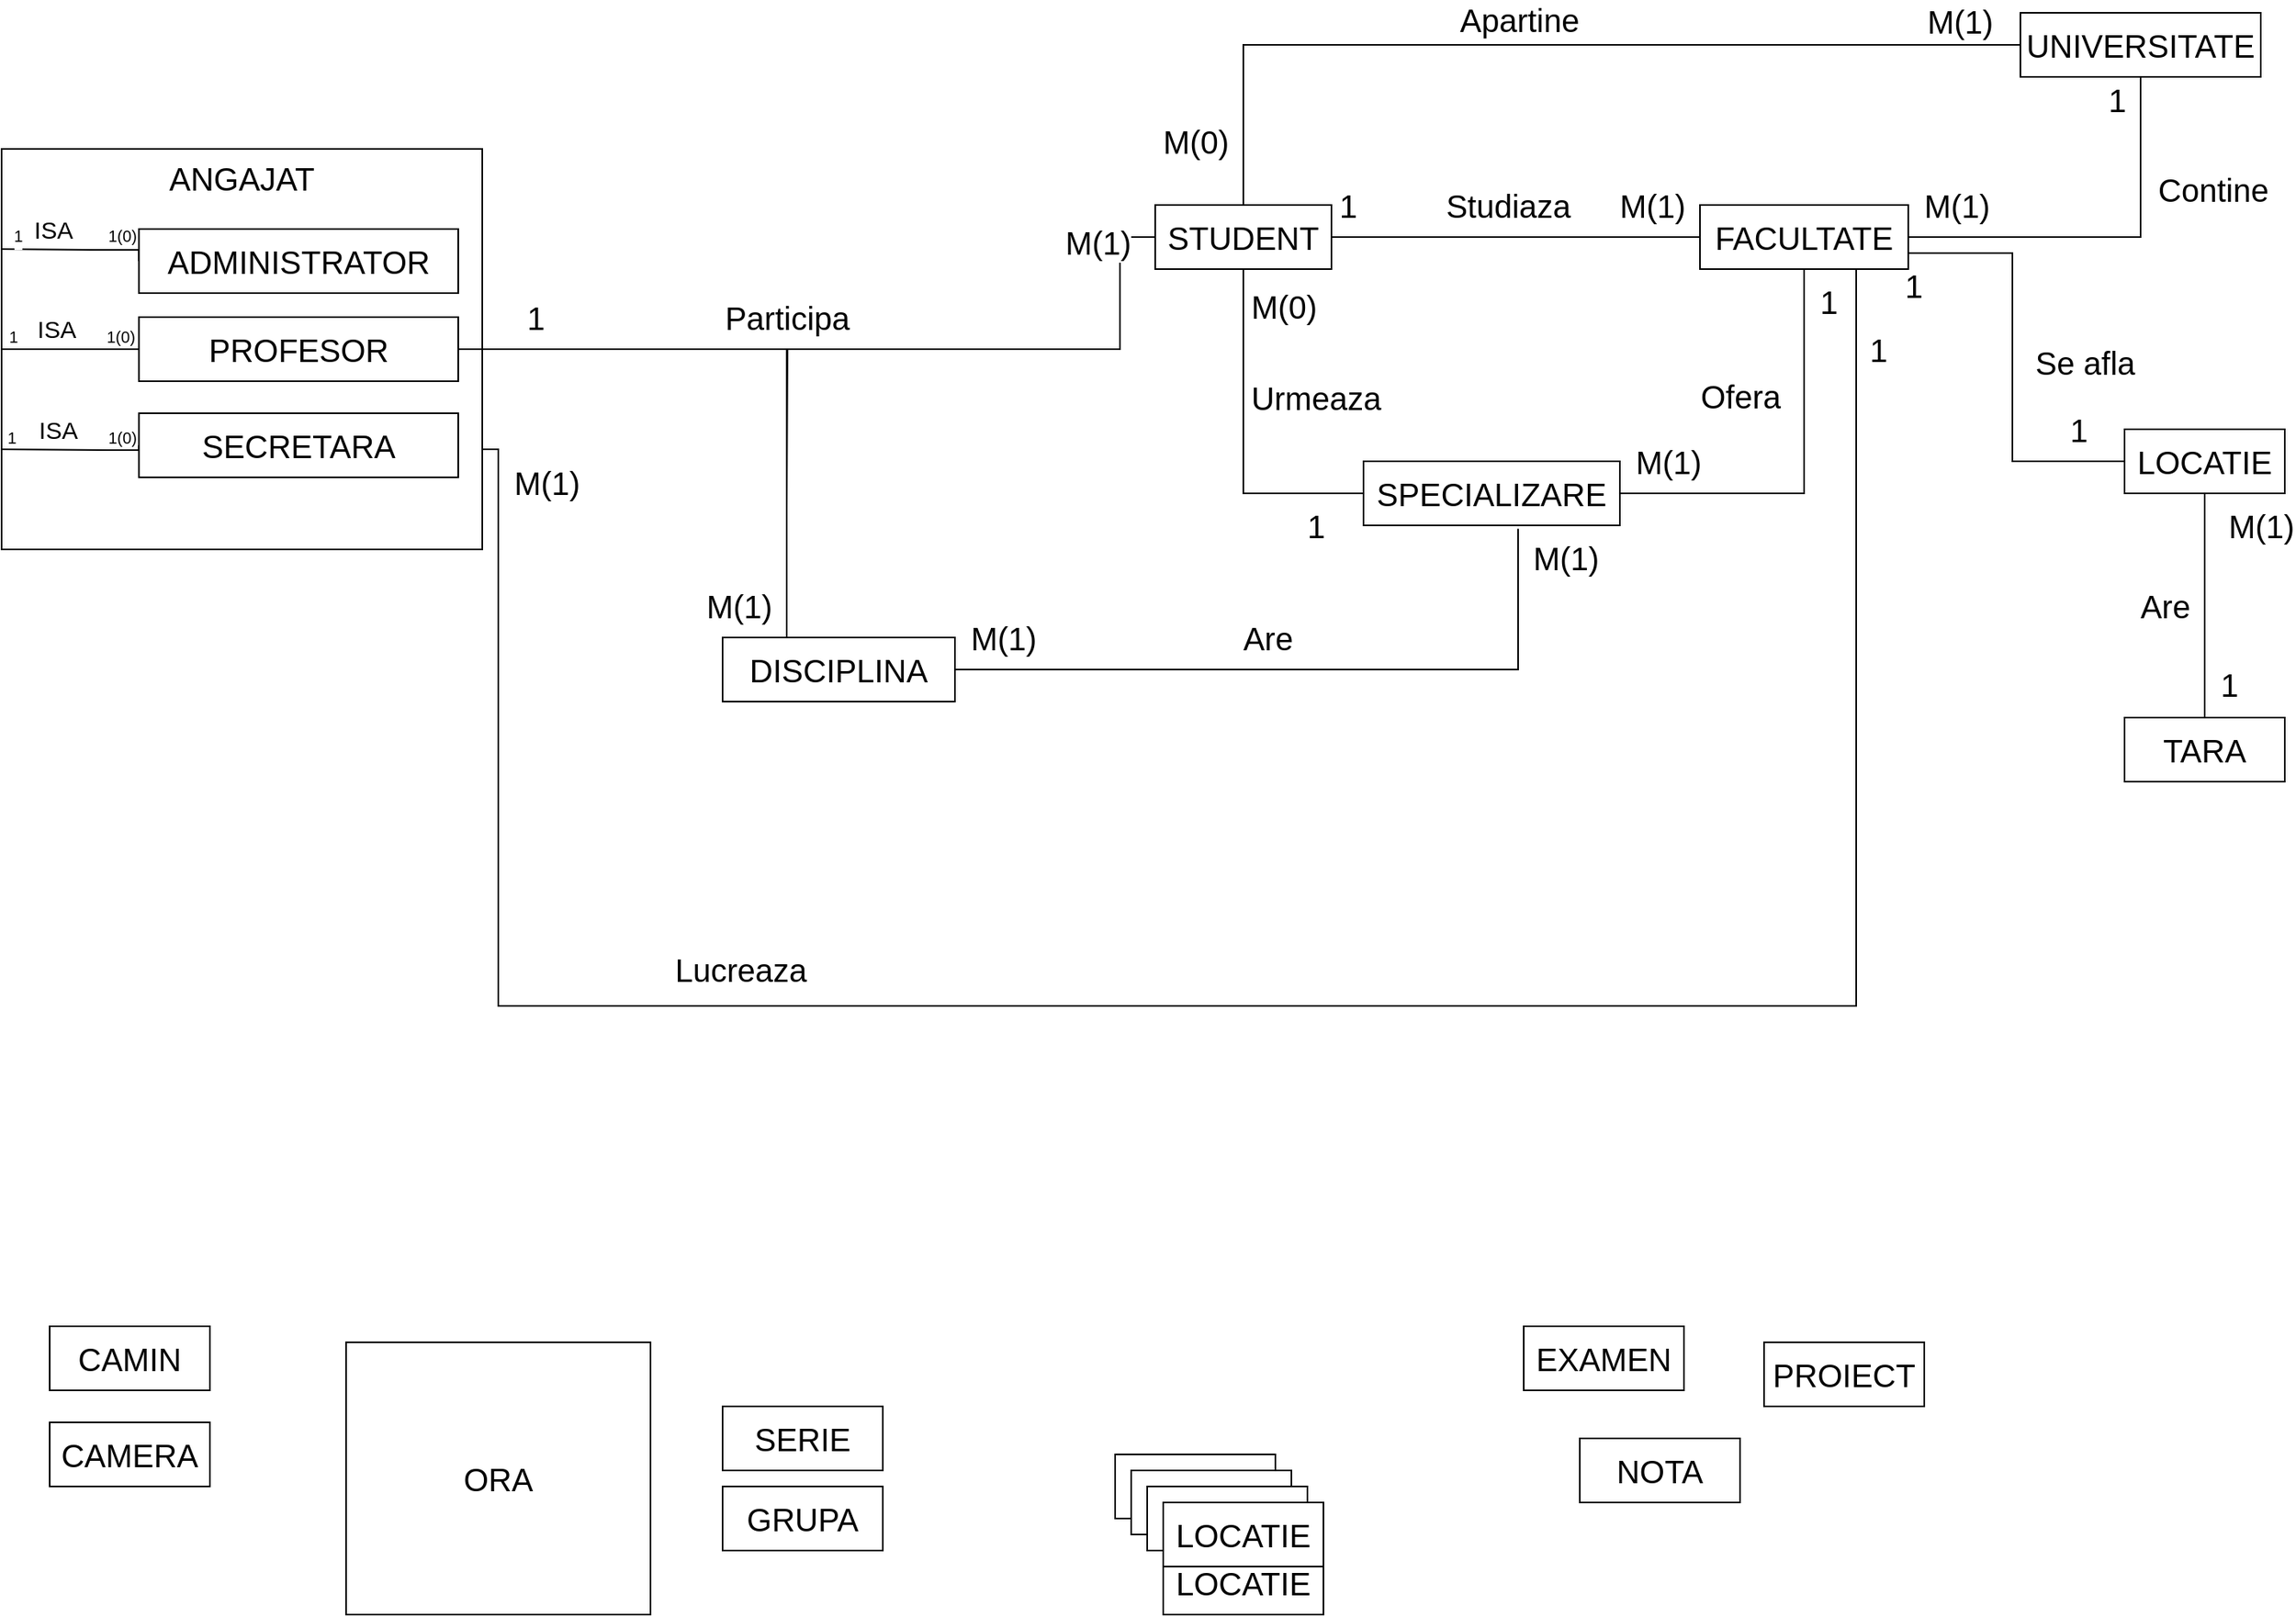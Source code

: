 <mxfile version="14.9.9" type="device"><diagram id="fwo_PI26Yn5XYwIxW53z" name="Page-1"><mxGraphModel dx="962" dy="898" grid="1" gridSize="10" guides="1" tooltips="1" connect="1" arrows="1" fold="1" page="1" pageScale="1" pageWidth="850" pageHeight="1100" math="0" shadow="0"><root><mxCell id="0"/><mxCell id="1" parent="0"/><mxCell id="ADtI5hvw4BfGKE_GYq2g-57" style="edgeStyle=orthogonalEdgeStyle;rounded=0;orthogonalLoop=1;jettySize=auto;html=1;exitX=1;exitY=0.5;exitDx=0;exitDy=0;entryX=0.603;entryY=1.052;entryDx=0;entryDy=0;entryPerimeter=0;fontSize=20;endArrow=none;endFill=0;" parent="1" source="ADtI5hvw4BfGKE_GYq2g-1" target="ADtI5hvw4BfGKE_GYq2g-10" edge="1"><mxGeometry relative="1" as="geometry"/></mxCell><mxCell id="ADtI5hvw4BfGKE_GYq2g-58" value="Are" style="edgeLabel;html=1;align=center;verticalAlign=middle;resizable=0;points=[];fontSize=20;" parent="ADtI5hvw4BfGKE_GYq2g-57" vertex="1" connectable="0"><mxGeometry x="-0.122" y="4" relative="1" as="geometry"><mxPoint x="2" y="-16" as="offset"/></mxGeometry></mxCell><mxCell id="ADtI5hvw4BfGKE_GYq2g-59" value="M(1)" style="edgeLabel;html=1;align=center;verticalAlign=middle;resizable=0;points=[];fontSize=20;" parent="ADtI5hvw4BfGKE_GYq2g-57" vertex="1" connectable="0"><mxGeometry x="-0.932" y="2" relative="1" as="geometry"><mxPoint x="15" y="-18" as="offset"/></mxGeometry></mxCell><mxCell id="ADtI5hvw4BfGKE_GYq2g-60" value="M(1)" style="edgeLabel;html=1;align=center;verticalAlign=middle;resizable=0;points=[];fontSize=20;" parent="ADtI5hvw4BfGKE_GYq2g-57" vertex="1" connectable="0"><mxGeometry x="0.946" y="2" relative="1" as="geometry"><mxPoint x="31" y="6" as="offset"/></mxGeometry></mxCell><mxCell id="ADtI5hvw4BfGKE_GYq2g-1" value="&lt;font style=&quot;font-size: 20px&quot;&gt;DISCIPLINA&lt;/font&gt;" style="whiteSpace=wrap;html=1;align=center;" parent="1" vertex="1"><mxGeometry x="490" y="470" width="145" height="40" as="geometry"/></mxCell><mxCell id="ADtI5hvw4BfGKE_GYq2g-22" style="edgeStyle=orthogonalEdgeStyle;rounded=0;orthogonalLoop=1;jettySize=auto;html=1;exitX=0.5;exitY=0;exitDx=0;exitDy=0;entryX=0;entryY=0.5;entryDx=0;entryDy=0;endArrow=none;endFill=0;" parent="1" source="ADtI5hvw4BfGKE_GYq2g-3" target="ADtI5hvw4BfGKE_GYq2g-9" edge="1"><mxGeometry relative="1" as="geometry"><Array as="points"><mxPoint x="815" y="100"/></Array></mxGeometry></mxCell><mxCell id="ADtI5hvw4BfGKE_GYq2g-24" value="Apartine" style="edgeLabel;html=1;align=center;verticalAlign=bottom;resizable=0;points=[];fontSize=20;labelPosition=center;verticalLabelPosition=top;" parent="ADtI5hvw4BfGKE_GYq2g-22" vertex="1" connectable="0"><mxGeometry x="-0.071" y="2" relative="1" as="geometry"><mxPoint as="offset"/></mxGeometry></mxCell><mxCell id="ADtI5hvw4BfGKE_GYq2g-31" value="M(1)" style="edgeLabel;html=1;align=center;verticalAlign=bottom;resizable=0;points=[];fontSize=20;labelPosition=center;verticalLabelPosition=top;" parent="ADtI5hvw4BfGKE_GYq2g-22" vertex="1" connectable="0"><mxGeometry x="0.87" y="1" relative="1" as="geometry"><mxPoint as="offset"/></mxGeometry></mxCell><mxCell id="ADtI5hvw4BfGKE_GYq2g-32" value="M(0)" style="edgeLabel;html=1;align=center;verticalAlign=bottom;resizable=0;points=[];fontSize=20;labelPosition=center;verticalLabelPosition=top;" parent="ADtI5hvw4BfGKE_GYq2g-22" vertex="1" connectable="0"><mxGeometry x="-0.913" y="2" relative="1" as="geometry"><mxPoint x="-28" as="offset"/></mxGeometry></mxCell><mxCell id="ADtI5hvw4BfGKE_GYq2g-36" style="edgeStyle=orthogonalEdgeStyle;rounded=0;orthogonalLoop=1;jettySize=auto;html=1;exitX=1;exitY=0.5;exitDx=0;exitDy=0;entryX=0;entryY=0.5;entryDx=0;entryDy=0;fontSize=20;endArrow=none;endFill=0;" parent="1" source="ADtI5hvw4BfGKE_GYq2g-3" target="ADtI5hvw4BfGKE_GYq2g-12" edge="1"><mxGeometry relative="1" as="geometry"/></mxCell><mxCell id="ADtI5hvw4BfGKE_GYq2g-37" value="Studiaza" style="edgeLabel;html=1;align=center;verticalAlign=middle;resizable=0;points=[];fontSize=20;" parent="ADtI5hvw4BfGKE_GYq2g-36" vertex="1" connectable="0"><mxGeometry x="-0.184" relative="1" as="geometry"><mxPoint x="16" y="-20" as="offset"/></mxGeometry></mxCell><mxCell id="ADtI5hvw4BfGKE_GYq2g-38" value="1" style="edgeLabel;html=1;align=center;verticalAlign=middle;resizable=0;points=[];fontSize=20;" parent="ADtI5hvw4BfGKE_GYq2g-36" vertex="1" connectable="0"><mxGeometry x="-0.827" relative="1" as="geometry"><mxPoint x="-10" y="-20" as="offset"/></mxGeometry></mxCell><mxCell id="ADtI5hvw4BfGKE_GYq2g-40" value="M(1)" style="edgeLabel;html=1;align=center;verticalAlign=middle;resizable=0;points=[];fontSize=20;" parent="ADtI5hvw4BfGKE_GYq2g-36" vertex="1" connectable="0"><mxGeometry x="0.834" y="1" relative="1" as="geometry"><mxPoint x="-11" y="-19" as="offset"/></mxGeometry></mxCell><mxCell id="ADtI5hvw4BfGKE_GYq2g-45" style="edgeStyle=orthogonalEdgeStyle;rounded=0;orthogonalLoop=1;jettySize=auto;html=1;exitX=0.5;exitY=1;exitDx=0;exitDy=0;entryX=0;entryY=0.5;entryDx=0;entryDy=0;fontSize=20;endArrow=none;endFill=0;" parent="1" source="ADtI5hvw4BfGKE_GYq2g-3" target="ADtI5hvw4BfGKE_GYq2g-10" edge="1"><mxGeometry relative="1" as="geometry"/></mxCell><mxCell id="ADtI5hvw4BfGKE_GYq2g-46" value="Urmeaza" style="edgeLabel;html=1;align=center;verticalAlign=middle;resizable=0;points=[];fontSize=20;" parent="ADtI5hvw4BfGKE_GYq2g-45" vertex="1" connectable="0"><mxGeometry x="-0.255" y="1" relative="1" as="geometry"><mxPoint x="44" as="offset"/></mxGeometry></mxCell><mxCell id="ADtI5hvw4BfGKE_GYq2g-49" value="1" style="edgeLabel;html=1;align=center;verticalAlign=middle;resizable=0;points=[];fontSize=20;" parent="ADtI5hvw4BfGKE_GYq2g-45" vertex="1" connectable="0"><mxGeometry x="0.831" y="3" relative="1" as="geometry"><mxPoint x="-12" y="23" as="offset"/></mxGeometry></mxCell><mxCell id="ADtI5hvw4BfGKE_GYq2g-50" value="M(0)" style="edgeLabel;html=1;align=center;verticalAlign=middle;resizable=0;points=[];fontSize=20;" parent="ADtI5hvw4BfGKE_GYq2g-45" vertex="1" connectable="0"><mxGeometry x="-0.785" relative="1" as="geometry"><mxPoint x="25" as="offset"/></mxGeometry></mxCell><mxCell id="ADtI5hvw4BfGKE_GYq2g-3" value="&lt;font style=&quot;font-size: 20px&quot;&gt;STUDENT&lt;br&gt;&lt;/font&gt;" style="whiteSpace=wrap;html=1;align=center;" parent="1" vertex="1"><mxGeometry x="760" y="200" width="110" height="40" as="geometry"/></mxCell><mxCell id="ADtI5hvw4BfGKE_GYq2g-4" value="&lt;font style=&quot;font-size: 20px&quot;&gt;ORA&lt;/font&gt;" style="whiteSpace=wrap;html=1;align=center;" parent="1" vertex="1"><mxGeometry x="255" y="910" width="190" height="170" as="geometry"/></mxCell><mxCell id="ADtI5hvw4BfGKE_GYq2g-6" value="&lt;font style=&quot;font-size: 20px&quot;&gt;EXAMEN&lt;/font&gt;" style="whiteSpace=wrap;html=1;align=center;" parent="1" vertex="1"><mxGeometry x="990" y="900" width="100" height="40" as="geometry"/></mxCell><mxCell id="ADtI5hvw4BfGKE_GYq2g-9" value="&lt;span style=&quot;font-size: 20px&quot;&gt;UNIVERSITATE&lt;/span&gt;" style="whiteSpace=wrap;html=1;align=center;" parent="1" vertex="1"><mxGeometry x="1300" y="80" width="150" height="40" as="geometry"/></mxCell><mxCell id="ADtI5hvw4BfGKE_GYq2g-10" value="&lt;span style=&quot;font-size: 20px&quot;&gt;SPECIALIZARE&lt;/span&gt;" style="whiteSpace=wrap;html=1;align=center;" parent="1" vertex="1"><mxGeometry x="890" y="360" width="160" height="40" as="geometry"/></mxCell><mxCell id="ADtI5hvw4BfGKE_GYq2g-149" style="edgeStyle=orthogonalEdgeStyle;rounded=0;orthogonalLoop=1;jettySize=auto;html=1;exitX=0.5;exitY=1;exitDx=0;exitDy=0;entryX=0.5;entryY=0;entryDx=0;entryDy=0;fontSize=20;fontColor=none;endArrow=none;endFill=0;" parent="1" source="ADtI5hvw4BfGKE_GYq2g-11" target="ADtI5hvw4BfGKE_GYq2g-70" edge="1"><mxGeometry relative="1" as="geometry"/></mxCell><mxCell id="ADtI5hvw4BfGKE_GYq2g-150" value="M(1)" style="edgeLabel;html=1;align=center;verticalAlign=middle;resizable=0;points=[];fontSize=20;fontColor=none;" parent="ADtI5hvw4BfGKE_GYq2g-149" vertex="1" connectable="0"><mxGeometry x="-0.759" y="1" relative="1" as="geometry"><mxPoint x="34" y="3" as="offset"/></mxGeometry></mxCell><mxCell id="ADtI5hvw4BfGKE_GYq2g-151" value="1" style="edgeLabel;html=1;align=center;verticalAlign=middle;resizable=0;points=[];fontSize=20;fontColor=none;" parent="ADtI5hvw4BfGKE_GYq2g-149" vertex="1" connectable="0"><mxGeometry x="0.69" y="4" relative="1" as="geometry"><mxPoint x="11" as="offset"/></mxGeometry></mxCell><mxCell id="ADtI5hvw4BfGKE_GYq2g-152" value="Are" style="edgeLabel;html=1;align=center;verticalAlign=middle;resizable=0;points=[];fontSize=20;fontColor=none;" parent="ADtI5hvw4BfGKE_GYq2g-149" vertex="1" connectable="0"><mxGeometry x="-0.249" y="2" relative="1" as="geometry"><mxPoint x="-27" y="17" as="offset"/></mxGeometry></mxCell><mxCell id="ADtI5hvw4BfGKE_GYq2g-11" value="&lt;span style=&quot;font-size: 20px&quot;&gt;LOCATIE&lt;/span&gt;" style="whiteSpace=wrap;html=1;align=center;" parent="1" vertex="1"><mxGeometry x="1365" y="340" width="100" height="40" as="geometry"/></mxCell><mxCell id="ADtI5hvw4BfGKE_GYq2g-41" style="edgeStyle=orthogonalEdgeStyle;rounded=0;orthogonalLoop=1;jettySize=auto;html=1;exitX=1;exitY=0.5;exitDx=0;exitDy=0;entryX=0.5;entryY=1;entryDx=0;entryDy=0;fontSize=20;endArrow=none;endFill=0;" parent="1" source="ADtI5hvw4BfGKE_GYq2g-12" target="ADtI5hvw4BfGKE_GYq2g-9" edge="1"><mxGeometry relative="1" as="geometry"><Array as="points"><mxPoint x="1375" y="220"/></Array></mxGeometry></mxCell><mxCell id="ADtI5hvw4BfGKE_GYq2g-42" value="Contine" style="edgeLabel;html=1;align=center;verticalAlign=middle;resizable=0;points=[];fontSize=20;" parent="ADtI5hvw4BfGKE_GYq2g-41" vertex="1" connectable="0"><mxGeometry x="-0.217" y="-1" relative="1" as="geometry"><mxPoint x="94" y="-31" as="offset"/></mxGeometry></mxCell><mxCell id="ADtI5hvw4BfGKE_GYq2g-43" value="M(1)" style="edgeLabel;html=1;align=center;verticalAlign=middle;resizable=0;points=[];fontSize=20;" parent="ADtI5hvw4BfGKE_GYq2g-41" vertex="1" connectable="0"><mxGeometry x="-0.838" y="1" relative="1" as="geometry"><mxPoint x="10" y="-19" as="offset"/></mxGeometry></mxCell><mxCell id="ADtI5hvw4BfGKE_GYq2g-44" value="1" style="edgeLabel;html=1;align=center;verticalAlign=middle;resizable=0;points=[];fontSize=20;" parent="ADtI5hvw4BfGKE_GYq2g-41" vertex="1" connectable="0"><mxGeometry x="0.887" y="2" relative="1" as="geometry"><mxPoint x="-13" as="offset"/></mxGeometry></mxCell><mxCell id="ADtI5hvw4BfGKE_GYq2g-47" style="edgeStyle=orthogonalEdgeStyle;rounded=0;orthogonalLoop=1;jettySize=auto;html=1;exitX=0.5;exitY=1;exitDx=0;exitDy=0;entryX=1;entryY=0.5;entryDx=0;entryDy=0;fontSize=20;endArrow=none;endFill=0;" parent="1" source="ADtI5hvw4BfGKE_GYq2g-12" target="ADtI5hvw4BfGKE_GYq2g-10" edge="1"><mxGeometry relative="1" as="geometry"/></mxCell><mxCell id="ADtI5hvw4BfGKE_GYq2g-48" value="Ofera" style="edgeLabel;html=1;align=center;verticalAlign=middle;resizable=0;points=[];fontSize=20;" parent="ADtI5hvw4BfGKE_GYq2g-47" vertex="1" connectable="0"><mxGeometry x="-0.325" y="1" relative="1" as="geometry"><mxPoint x="-41" y="-7" as="offset"/></mxGeometry></mxCell><mxCell id="ADtI5hvw4BfGKE_GYq2g-51" value="M(1)" style="edgeLabel;html=1;align=center;verticalAlign=middle;resizable=0;points=[];fontSize=20;" parent="ADtI5hvw4BfGKE_GYq2g-47" vertex="1" connectable="0"><mxGeometry x="0.876" relative="1" as="geometry"><mxPoint x="14" y="-20" as="offset"/></mxGeometry></mxCell><mxCell id="ADtI5hvw4BfGKE_GYq2g-52" value="1" style="edgeLabel;html=1;align=center;verticalAlign=middle;resizable=0;points=[];fontSize=20;" parent="ADtI5hvw4BfGKE_GYq2g-47" vertex="1" connectable="0"><mxGeometry x="-0.733" relative="1" as="geometry"><mxPoint x="15" y="-14" as="offset"/></mxGeometry></mxCell><mxCell id="ADtI5hvw4BfGKE_GYq2g-75" style="edgeStyle=orthogonalEdgeStyle;rounded=0;orthogonalLoop=1;jettySize=auto;html=1;exitX=1;exitY=1;exitDx=0;exitDy=0;entryX=0;entryY=0.5;entryDx=0;entryDy=0;fontSize=20;endArrow=none;endFill=0;" parent="1" source="ADtI5hvw4BfGKE_GYq2g-12" target="ADtI5hvw4BfGKE_GYq2g-11" edge="1"><mxGeometry relative="1" as="geometry"><Array as="points"><mxPoint x="1230" y="230"/><mxPoint x="1295" y="230"/><mxPoint x="1295" y="360"/></Array></mxGeometry></mxCell><mxCell id="ADtI5hvw4BfGKE_GYq2g-76" value="1" style="edgeLabel;html=1;align=center;verticalAlign=middle;resizable=0;points=[];fontSize=20;" parent="ADtI5hvw4BfGKE_GYq2g-75" vertex="1" connectable="0"><mxGeometry x="0.876" relative="1" as="geometry"><mxPoint x="-12" y="-20" as="offset"/></mxGeometry></mxCell><mxCell id="ADtI5hvw4BfGKE_GYq2g-77" value="1" style="edgeLabel;html=1;align=center;verticalAlign=middle;resizable=0;points=[];fontSize=20;" parent="ADtI5hvw4BfGKE_GYq2g-75" vertex="1" connectable="0"><mxGeometry x="-0.906" relative="1" as="geometry"><mxPoint y="20" as="offset"/></mxGeometry></mxCell><mxCell id="ADtI5hvw4BfGKE_GYq2g-79" value="Se afla" style="edgeLabel;html=1;align=center;verticalAlign=middle;resizable=0;points=[];fontSize=20;" parent="ADtI5hvw4BfGKE_GYq2g-75" vertex="1" connectable="0"><mxGeometry x="0.175" y="1" relative="1" as="geometry"><mxPoint x="44" y="-19" as="offset"/></mxGeometry></mxCell><mxCell id="ADtI5hvw4BfGKE_GYq2g-12" value="&lt;span style=&quot;font-size: 20px&quot;&gt;FACULTATE&lt;/span&gt;" style="whiteSpace=wrap;html=1;align=center;" parent="1" vertex="1"><mxGeometry x="1100" y="200" width="130" height="40" as="geometry"/></mxCell><mxCell id="ADtI5hvw4BfGKE_GYq2g-14" value="&lt;span style=&quot;font-size: 20px&quot;&gt;PROIECT&lt;br&gt;&lt;/span&gt;" style="whiteSpace=wrap;html=1;align=center;" parent="1" vertex="1"><mxGeometry x="1140" y="910" width="100" height="40" as="geometry"/></mxCell><mxCell id="ADtI5hvw4BfGKE_GYq2g-15" value="&lt;span style=&quot;font-size: 20px&quot;&gt;CAMERA&lt;/span&gt;" style="whiteSpace=wrap;html=1;align=center;" parent="1" vertex="1"><mxGeometry x="70" y="960" width="100" height="40" as="geometry"/></mxCell><mxCell id="ADtI5hvw4BfGKE_GYq2g-16" value="&lt;span style=&quot;font-size: 20px&quot;&gt;GRUPA&lt;br&gt;&lt;/span&gt;" style="whiteSpace=wrap;html=1;align=center;" parent="1" vertex="1"><mxGeometry x="490" y="1000" width="100" height="40" as="geometry"/></mxCell><mxCell id="ADtI5hvw4BfGKE_GYq2g-17" value="&lt;span style=&quot;font-size: 20px&quot;&gt;NOTA&lt;/span&gt;" style="whiteSpace=wrap;html=1;align=center;" parent="1" vertex="1"><mxGeometry x="1025" y="970" width="100" height="40" as="geometry"/></mxCell><mxCell id="ADtI5hvw4BfGKE_GYq2g-18" value="&lt;span style=&quot;font-size: 20px&quot;&gt;LOCATIE&lt;/span&gt;" style="whiteSpace=wrap;html=1;align=center;" parent="1" vertex="1"><mxGeometry x="765" y="1040" width="100" height="40" as="geometry"/></mxCell><mxCell id="ADtI5hvw4BfGKE_GYq2g-19" value="&lt;span style=&quot;font-size: 20px&quot;&gt;CAMIN&lt;br&gt;&lt;/span&gt;" style="whiteSpace=wrap;html=1;align=center;" parent="1" vertex="1"><mxGeometry x="70" y="900" width="100" height="40" as="geometry"/></mxCell><mxCell id="ADtI5hvw4BfGKE_GYq2g-25" value="&lt;span style=&quot;font-size: 20px&quot;&gt;SERIE&lt;br&gt;&lt;/span&gt;" style="whiteSpace=wrap;html=1;align=center;" parent="1" vertex="1"><mxGeometry x="490" y="950" width="100" height="40" as="geometry"/></mxCell><mxCell id="ADtI5hvw4BfGKE_GYq2g-26" value="&lt;span style=&quot;font-size: 20px&quot;&gt;LOCATIE&lt;/span&gt;" style="whiteSpace=wrap;html=1;align=center;" parent="1" vertex="1"><mxGeometry x="735" y="980" width="100" height="40" as="geometry"/></mxCell><mxCell id="ADtI5hvw4BfGKE_GYq2g-27" value="&lt;span style=&quot;font-size: 20px&quot;&gt;LOCATIE&lt;/span&gt;" style="whiteSpace=wrap;html=1;align=center;" parent="1" vertex="1"><mxGeometry x="745" y="990" width="100" height="40" as="geometry"/></mxCell><mxCell id="ADtI5hvw4BfGKE_GYq2g-68" value="&lt;span style=&quot;font-size: 20px&quot;&gt;LOCATIE&lt;/span&gt;" style="whiteSpace=wrap;html=1;align=center;" parent="1" vertex="1"><mxGeometry x="755" y="1000" width="100" height="40" as="geometry"/></mxCell><mxCell id="ADtI5hvw4BfGKE_GYq2g-69" value="&lt;span style=&quot;font-size: 20px&quot;&gt;LOCATIE&lt;/span&gt;" style="whiteSpace=wrap;html=1;align=center;" parent="1" vertex="1"><mxGeometry x="765" y="1010" width="100" height="40" as="geometry"/></mxCell><mxCell id="ADtI5hvw4BfGKE_GYq2g-70" value="&lt;span style=&quot;font-size: 20px&quot;&gt;TARA&lt;/span&gt;" style="whiteSpace=wrap;html=1;align=center;" parent="1" vertex="1"><mxGeometry x="1365" y="520" width="100" height="40" as="geometry"/></mxCell><mxCell id="ADtI5hvw4BfGKE_GYq2g-80" value="" style="group" parent="1" vertex="1" connectable="0"><mxGeometry x="60" y="160" width="300" height="250" as="geometry"/></mxCell><mxCell id="ADtI5hvw4BfGKE_GYq2g-81" value="" style="group" parent="ADtI5hvw4BfGKE_GYq2g-80" vertex="1" connectable="0"><mxGeometry x="-20" y="5" width="300" height="250" as="geometry"/></mxCell><mxCell id="ADtI5hvw4BfGKE_GYq2g-5" value="&lt;span style=&quot;font-size: 20px&quot;&gt;ANGAJAT&lt;/span&gt;" style="whiteSpace=wrap;html=1;align=center;verticalAlign=top;" parent="ADtI5hvw4BfGKE_GYq2g-81" vertex="1"><mxGeometry width="300" height="250" as="geometry"/></mxCell><mxCell id="ADtI5hvw4BfGKE_GYq2g-83" style="edgeStyle=orthogonalEdgeStyle;rounded=0;orthogonalLoop=1;jettySize=auto;html=1;exitX=0;exitY=0.5;exitDx=0;exitDy=0;entryX=0;entryY=0.25;entryDx=0;entryDy=0;fontSize=20;endArrow=none;endFill=0;" parent="ADtI5hvw4BfGKE_GYq2g-81" source="ADtI5hvw4BfGKE_GYq2g-28" target="ADtI5hvw4BfGKE_GYq2g-5" edge="1"><mxGeometry relative="1" as="geometry"><Array as="points"><mxPoint x="57.857" y="63"/><mxPoint x="26.786" y="63"/></Array></mxGeometry></mxCell><mxCell id="ADtI5hvw4BfGKE_GYq2g-84" value="&lt;font style=&quot;font-size: 15px;&quot;&gt;ISA&lt;/font&gt;" style="edgeLabel;html=1;align=center;verticalAlign=middle;resizable=0;points=[];fontSize=15;" parent="ADtI5hvw4BfGKE_GYq2g-83" vertex="1" connectable="0"><mxGeometry x="0.241" y="-1" relative="1" as="geometry"><mxPoint x="-3" y="-12" as="offset"/></mxGeometry></mxCell><mxCell id="ADtI5hvw4BfGKE_GYq2g-88" value="&lt;font style=&quot;font-size: 10px&quot;&gt;1&lt;/font&gt;" style="edgeLabel;html=1;align=center;verticalAlign=middle;resizable=0;points=[];fontSize=20;" parent="ADtI5hvw4BfGKE_GYq2g-83" vertex="1" connectable="0"><mxGeometry x="0.792" relative="1" as="geometry"><mxPoint y="-13" as="offset"/></mxGeometry></mxCell><mxCell id="ADtI5hvw4BfGKE_GYq2g-105" value="1(0)" style="edgeLabel;html=1;align=center;verticalAlign=bottom;resizable=0;points=[];fontSize=10;labelPosition=center;verticalLabelPosition=top;" parent="ADtI5hvw4BfGKE_GYq2g-83" vertex="1" connectable="0"><mxGeometry x="-0.62" y="-1" relative="1" as="geometry"><mxPoint as="offset"/></mxGeometry></mxCell><mxCell id="ADtI5hvw4BfGKE_GYq2g-28" value="&lt;span style=&quot;font-size: 20px&quot;&gt;ADMINISTRATOR&lt;/span&gt;" style="whiteSpace=wrap;html=1;align=center;" parent="ADtI5hvw4BfGKE_GYq2g-81" vertex="1"><mxGeometry x="85.714" y="50" width="199.286" height="40" as="geometry"/></mxCell><mxCell id="ADtI5hvw4BfGKE_GYq2g-96" style="edgeStyle=orthogonalEdgeStyle;rounded=0;orthogonalLoop=1;jettySize=auto;html=1;exitX=0;exitY=0.5;exitDx=0;exitDy=0;entryX=0;entryY=0.75;entryDx=0;entryDy=0;fontSize=10;endArrow=none;endFill=0;" parent="ADtI5hvw4BfGKE_GYq2g-81" source="ADtI5hvw4BfGKE_GYq2g-71" target="ADtI5hvw4BfGKE_GYq2g-5" edge="1"><mxGeometry relative="1" as="geometry"><Array as="points"><mxPoint x="86" y="188"/><mxPoint x="66" y="188"/></Array></mxGeometry></mxCell><mxCell id="ADtI5hvw4BfGKE_GYq2g-100" value="1" style="edgeLabel;html=1;align=center;verticalAlign=middle;resizable=0;points=[];fontSize=10;" parent="ADtI5hvw4BfGKE_GYq2g-96" vertex="1" connectable="0"><mxGeometry x="0.784" y="1" relative="1" as="geometry"><mxPoint x="-4" y="-9" as="offset"/></mxGeometry></mxCell><mxCell id="ADtI5hvw4BfGKE_GYq2g-101" value="1(0)" style="edgeLabel;html=1;align=center;verticalAlign=middle;resizable=0;points=[];fontSize=10;" parent="ADtI5hvw4BfGKE_GYq2g-96" vertex="1" connectable="0"><mxGeometry x="-0.537" y="1" relative="1" as="geometry"><mxPoint x="7" y="-9" as="offset"/></mxGeometry></mxCell><mxCell id="ADtI5hvw4BfGKE_GYq2g-106" value="&lt;font style=&quot;font-size: 15px&quot;&gt;ISA&lt;/font&gt;" style="edgeLabel;html=1;align=center;verticalAlign=bottom;resizable=0;points=[];fontSize=10;labelPosition=center;verticalLabelPosition=top;" parent="ADtI5hvw4BfGKE_GYq2g-96" vertex="1" connectable="0"><mxGeometry x="0.101" y="-1" relative="1" as="geometry"><mxPoint x="-5" as="offset"/></mxGeometry></mxCell><mxCell id="ADtI5hvw4BfGKE_GYq2g-71" value="&lt;span style=&quot;font-size: 20px&quot;&gt;SECRETARA&lt;/span&gt;" style="whiteSpace=wrap;html=1;align=center;" parent="ADtI5hvw4BfGKE_GYq2g-81" vertex="1"><mxGeometry x="85.714" y="165" width="199.286" height="40" as="geometry"/></mxCell><mxCell id="ADtI5hvw4BfGKE_GYq2g-99" style="edgeStyle=orthogonalEdgeStyle;rounded=0;orthogonalLoop=1;jettySize=auto;html=1;exitX=0;exitY=0.5;exitDx=0;exitDy=0;entryX=0;entryY=0.5;entryDx=0;entryDy=0;fontSize=10;endArrow=none;endFill=0;" parent="ADtI5hvw4BfGKE_GYq2g-81" source="ADtI5hvw4BfGKE_GYq2g-72" target="ADtI5hvw4BfGKE_GYq2g-5" edge="1"><mxGeometry relative="1" as="geometry"><Array as="points"><mxPoint x="45" y="125"/><mxPoint x="45" y="125"/></Array></mxGeometry></mxCell><mxCell id="ADtI5hvw4BfGKE_GYq2g-102" value="1" style="edgeLabel;html=1;align=center;verticalAlign=bottom;resizable=0;points=[];fontSize=10;labelPosition=center;verticalLabelPosition=top;" parent="ADtI5hvw4BfGKE_GYq2g-99" vertex="1" connectable="0"><mxGeometry x="0.841" relative="1" as="geometry"><mxPoint as="offset"/></mxGeometry></mxCell><mxCell id="ADtI5hvw4BfGKE_GYq2g-103" value="1(0)" style="edgeLabel;html=1;align=center;verticalAlign=bottom;resizable=0;points=[];fontSize=10;labelPosition=center;verticalLabelPosition=top;" parent="ADtI5hvw4BfGKE_GYq2g-99" vertex="1" connectable="0"><mxGeometry x="-0.736" relative="1" as="geometry"><mxPoint as="offset"/></mxGeometry></mxCell><mxCell id="ADtI5hvw4BfGKE_GYq2g-104" value="&lt;font style=&quot;font-size: 15px&quot;&gt;ISA&lt;/font&gt;" style="edgeLabel;html=1;align=center;verticalAlign=bottom;resizable=0;points=[];fontSize=10;labelPosition=center;verticalLabelPosition=top;" parent="ADtI5hvw4BfGKE_GYq2g-99" vertex="1" connectable="0"><mxGeometry x="0.213" y="-2" relative="1" as="geometry"><mxPoint as="offset"/></mxGeometry></mxCell><mxCell id="ADtI5hvw4BfGKE_GYq2g-72" value="&lt;span style=&quot;font-size: 20px&quot;&gt;PROFESOR&lt;/span&gt;" style="whiteSpace=wrap;html=1;align=center;" parent="ADtI5hvw4BfGKE_GYq2g-81" vertex="1"><mxGeometry x="85.714" y="105" width="199.286" height="40" as="geometry"/></mxCell><mxCell id="ADtI5hvw4BfGKE_GYq2g-108" style="edgeStyle=orthogonalEdgeStyle;rounded=0;orthogonalLoop=1;jettySize=auto;html=1;exitX=1;exitY=0.75;exitDx=0;exitDy=0;entryX=0.75;entryY=1;entryDx=0;entryDy=0;fontSize=10;endArrow=none;endFill=0;" parent="1" source="ADtI5hvw4BfGKE_GYq2g-5" target="ADtI5hvw4BfGKE_GYq2g-12" edge="1"><mxGeometry relative="1" as="geometry"><Array as="points"><mxPoint x="350" y="700"/><mxPoint x="1198" y="700"/></Array></mxGeometry></mxCell><mxCell id="ADtI5hvw4BfGKE_GYq2g-109" value="1" style="edgeLabel;html=1;align=center;verticalAlign=middle;resizable=0;points=[];fontSize=20;" parent="ADtI5hvw4BfGKE_GYq2g-108" vertex="1" connectable="0"><mxGeometry x="0.93" y="1" relative="1" as="geometry"><mxPoint x="14" y="-9" as="offset"/></mxGeometry></mxCell><mxCell id="ADtI5hvw4BfGKE_GYq2g-110" value="M(1)" style="edgeLabel;html=1;align=center;verticalAlign=middle;resizable=0;points=[];fontSize=20;" parent="ADtI5hvw4BfGKE_GYq2g-108" vertex="1" connectable="0"><mxGeometry x="-0.941" y="1" relative="1" as="geometry"><mxPoint x="29" y="-19" as="offset"/></mxGeometry></mxCell><mxCell id="ADtI5hvw4BfGKE_GYq2g-114" value="Lucreaza" style="edgeLabel;html=1;align=center;verticalAlign=middle;resizable=0;points=[];fontSize=20;" parent="ADtI5hvw4BfGKE_GYq2g-108" vertex="1" connectable="0"><mxGeometry x="-0.39" y="4" relative="1" as="geometry"><mxPoint y="-19" as="offset"/></mxGeometry></mxCell><mxCell id="ADtI5hvw4BfGKE_GYq2g-136" value="" style="group" parent="1" vertex="1" connectable="0"><mxGeometry x="530" y="390" width="230" as="geometry"/></mxCell><mxCell id="ADtI5hvw4BfGKE_GYq2g-133" style="edgeStyle=orthogonalEdgeStyle;rounded=0;orthogonalLoop=1;jettySize=auto;html=1;exitX=0.25;exitY=0;exitDx=0;exitDy=0;fontSize=20;endArrow=none;endFill=0;" parent="ADtI5hvw4BfGKE_GYq2g-136" source="ADtI5hvw4BfGKE_GYq2g-1" edge="1"><mxGeometry relative="1" as="geometry"><mxPoint as="targetPoint"/><Array as="points"><mxPoint y="80"/></Array></mxGeometry></mxCell><mxCell id="ADtI5hvw4BfGKE_GYq2g-139" value="M(1)" style="edgeLabel;html=1;align=center;verticalAlign=middle;resizable=0;points=[];fontSize=20;" parent="ADtI5hvw4BfGKE_GYq2g-133" vertex="1" connectable="0"><mxGeometry x="-0.834" y="-3" relative="1" as="geometry"><mxPoint x="-33" y="-17" as="offset"/></mxGeometry></mxCell><mxCell id="ADtI5hvw4BfGKE_GYq2g-134" style="edgeStyle=orthogonalEdgeStyle;rounded=0;orthogonalLoop=1;jettySize=auto;html=1;exitX=0;exitY=1;exitDx=0;exitDy=0;fontSize=20;endArrow=none;endFill=0;" parent="ADtI5hvw4BfGKE_GYq2g-136" source="ADtI5hvw4BfGKE_GYq2g-3" edge="1"><mxGeometry relative="1" as="geometry"><mxPoint as="targetPoint"/><Array as="points"><mxPoint x="208" y="-170"/><mxPoint x="208" y="-100"/><mxPoint y="-100"/></Array></mxGeometry></mxCell><mxCell id="ADtI5hvw4BfGKE_GYq2g-137" value="Participa" style="edgeLabel;html=1;align=center;verticalAlign=middle;resizable=0;points=[];fontSize=20;" parent="ADtI5hvw4BfGKE_GYq2g-134" vertex="1" connectable="0"><mxGeometry x="0.954" y="-4" relative="1" as="geometry"><mxPoint x="4" y="-111" as="offset"/></mxGeometry></mxCell><mxCell id="ADtI5hvw4BfGKE_GYq2g-140" value="M(1)" style="edgeLabel;html=1;align=center;verticalAlign=middle;resizable=0;points=[];fontSize=20;" parent="ADtI5hvw4BfGKE_GYq2g-134" vertex="1" connectable="0"><mxGeometry x="-0.918" y="3" relative="1" as="geometry"><mxPoint x="-33" as="offset"/></mxGeometry></mxCell><mxCell id="ADtI5hvw4BfGKE_GYq2g-132" style="edgeStyle=orthogonalEdgeStyle;rounded=0;orthogonalLoop=1;jettySize=auto;html=1;exitX=1;exitY=0.5;exitDx=0;exitDy=0;fontSize=20;endArrow=none;endFill=0;" parent="ADtI5hvw4BfGKE_GYq2g-136" source="ADtI5hvw4BfGKE_GYq2g-72" edge="1"><mxGeometry relative="1" as="geometry"><mxPoint as="targetPoint"/></mxGeometry></mxCell><mxCell id="ADtI5hvw4BfGKE_GYq2g-138" value="1" style="edgeLabel;html=1;align=center;verticalAlign=middle;resizable=0;points=[];fontSize=20;" parent="ADtI5hvw4BfGKE_GYq2g-132" vertex="1" connectable="0"><mxGeometry x="-0.713" y="4" relative="1" as="geometry"><mxPoint x="4" y="-16" as="offset"/></mxGeometry></mxCell></root></mxGraphModel></diagram></mxfile>